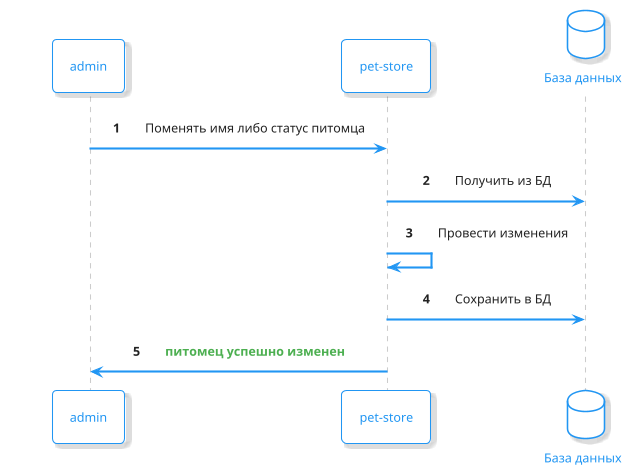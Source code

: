 @startuml create

'Шаблон
!theme materia-outline
autonumber
skinparam responseMessageBelowArrow true
skinparam sequenceMessageAlign center
skinparam sequenceArrowThickness 2
!pragma teoz true

'Участники процесса
participant "admin"   as Admin
participant "pet-store"   as Service
database    "База данных"       as DB

'Действия

Admin -> Service: Поменять имя либо статус питомца
Service -> DB: Получить из БД
Service -> Service: Провести изменения
Service -> DB: Сохранить в БД
Service -> Admin: $success("питомец успешно изменен")


@enduml
